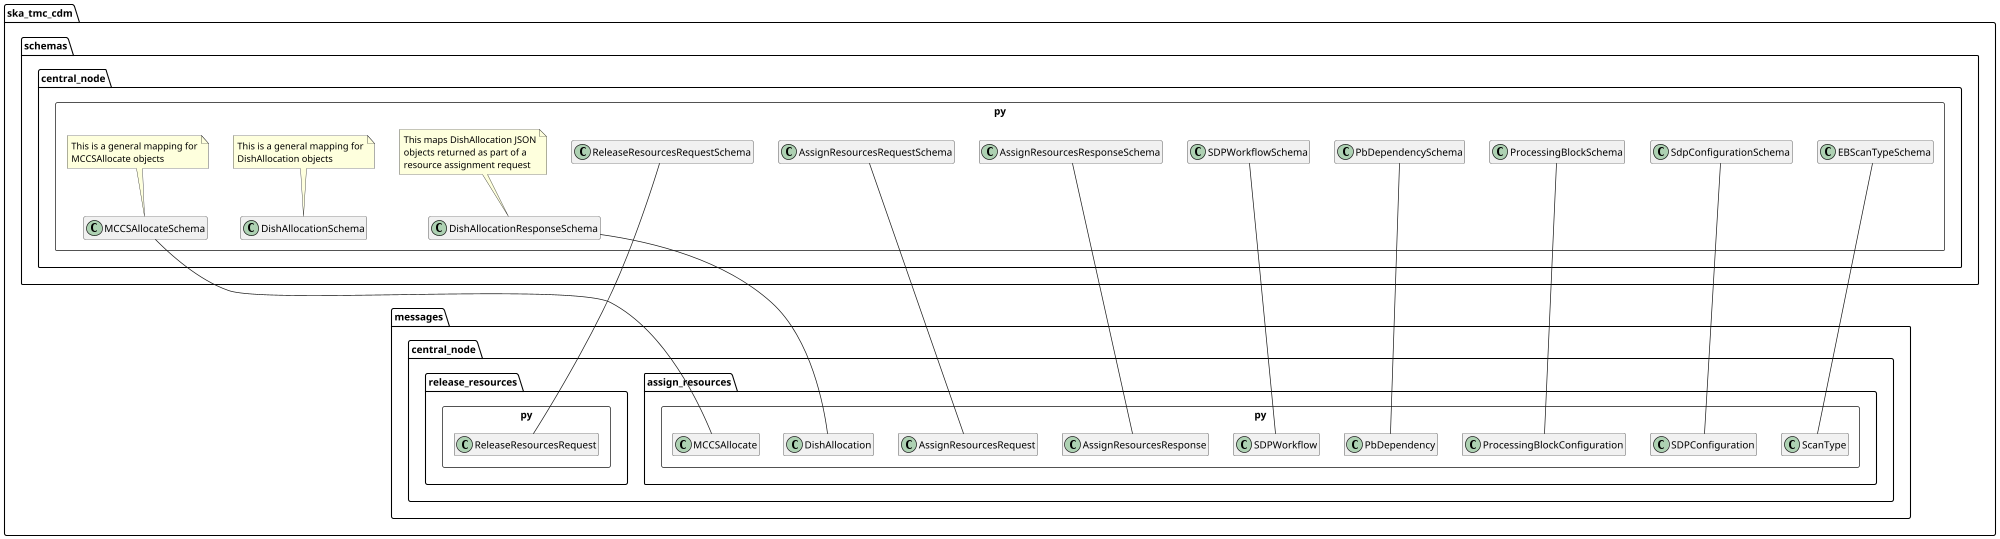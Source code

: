 @startuml
scale 2000 width
!pragma useNewPackage
hide empty members


package ska_tmc_cdm.schemas {
	package central_node.py <<Rectangle>> {
		class ReleaseResourcesRequestSchema
		class AssignResourcesRequestSchema
		class AssignResourcesResponseSchema
        class SDPWorkflowSchema
        class PbDependencySchema
        class ProcessingBlockSchema
        class SdpConfigurationSchema
        class MCCSAllocateSchema
        note top of MCCSAllocateSchema
            This is a general mapping for
            MCCSAllocate objects
        end note

		class DishAllocationSchema
		note top of DishAllocationSchema
			This is a general mapping for
			DishAllocation objects
		end note

		class DishAllocationResponseSchema
		note top of DishAllocationResponseSchema
			This maps DishAllocation JSON
			objects returned as part of a
			resource assignment request
		end note

        class EBScanTypeSchema
	}
}

package ska_tmc_cdm.messages.central_node {
	package assign_resources.py <<Rectangle>> {
		class AssignResourcesRequest
		class AssignResourcesResponse
		class DishAllocation
        class ScanType
        class SDPWorkflow
        class PbDependency
        class ProcessingBlockConfiguration
        class SDPConfiguration
        class MCCSAllocate
	}

	package release_resources.py <<Rectangle>> {
		class ReleaseResourcesRequest
	}
}

DishAllocationResponseSchema --- DishAllocation
AssignResourcesRequestSchema --- AssignResourcesRequest
AssignResourcesResponseSchema --- AssignResourcesResponse
ReleaseResourcesRequestSchema --- ReleaseResourcesRequest
EBScanTypeSchema --- ScanType
SDPWorkflowSchema --- SDPWorkflow
PbDependencySchema --- PbDependency
ProcessingBlockSchema --- ProcessingBlockConfiguration
SdpConfigurationSchema --- SDPConfiguration
MCCSAllocateSchema --- MCCSAllocate


@enduml
